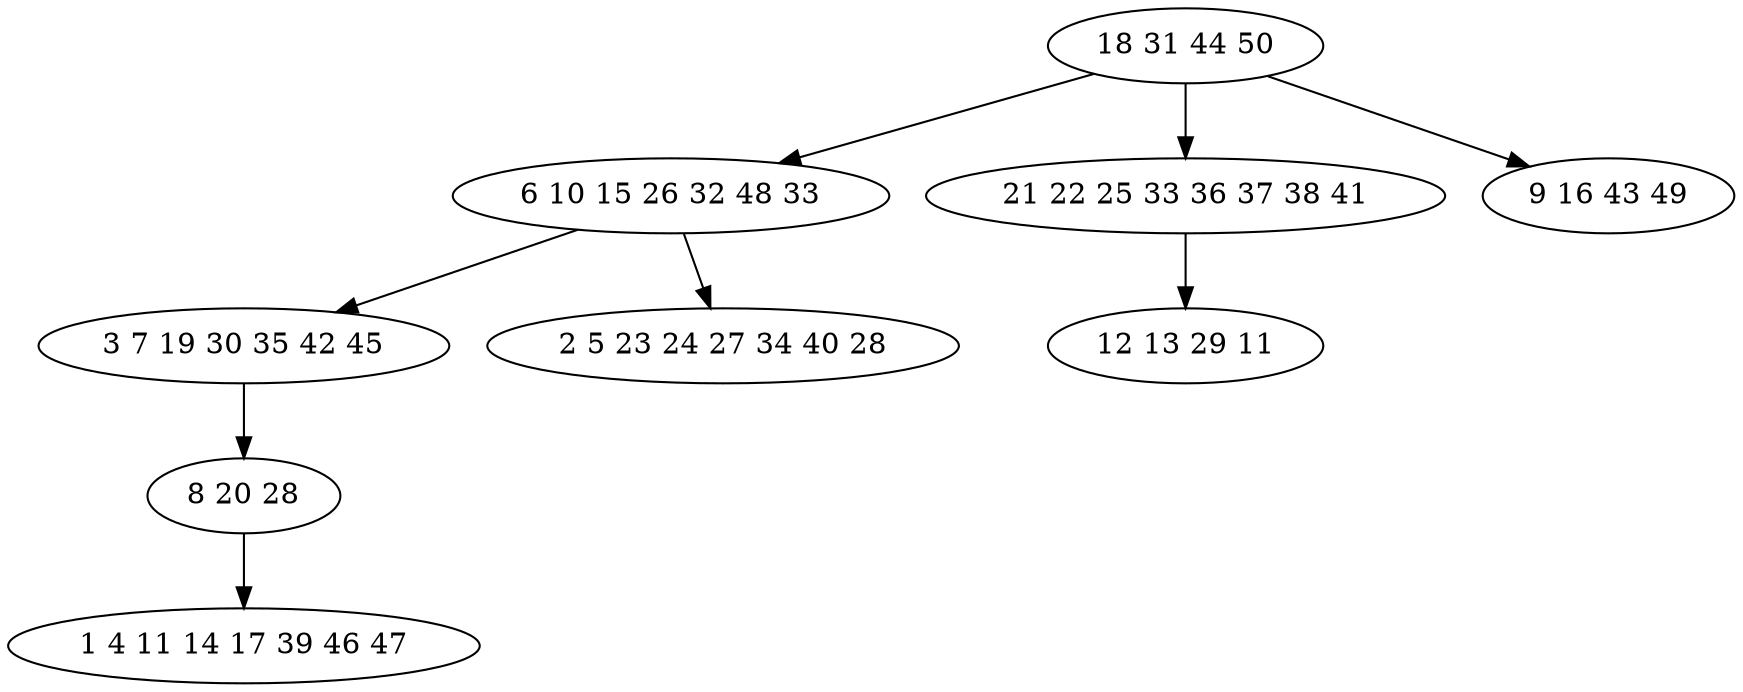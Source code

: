 digraph true_tree {
	"0" -> "1"
	"1" -> "2"
	"0" -> "3"
	"2" -> "4"
	"1" -> "5"
	"3" -> "6"
	"0" -> "7"
	"4" -> "8"
	"0" [label="18 31 44 50"];
	"1" [label="6 10 15 26 32 48 33"];
	"2" [label="3 7 19 30 35 42 45"];
	"3" [label="21 22 25 33 36 37 38 41"];
	"4" [label="8 20 28"];
	"5" [label="2 5 23 24 27 34 40 28"];
	"6" [label="12 13 29 11"];
	"7" [label="9 16 43 49"];
	"8" [label="1 4 11 14 17 39 46 47"];
}
